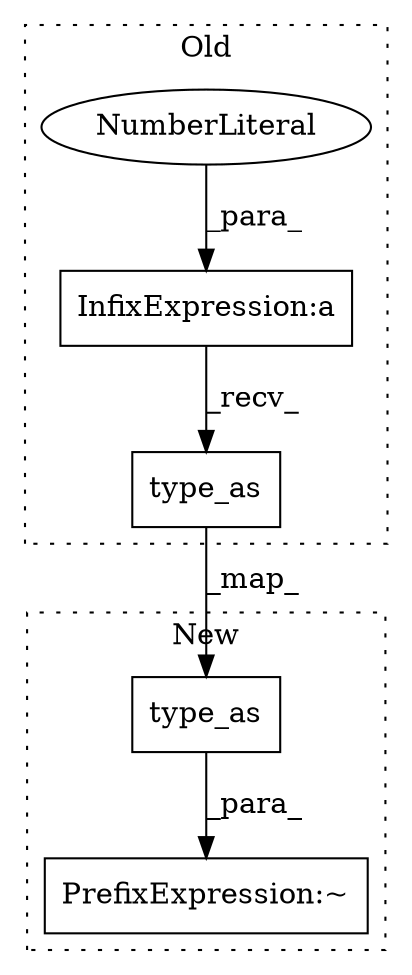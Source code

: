 digraph G {
subgraph cluster0 {
1 [label="type_as" a="32" s="7923,7942" l="8,1" shape="box"];
3 [label="InfixExpression:a" a="27" s="7832" l="3" shape="box"];
4 [label="NumberLiteral" a="34" s="7831" l="1" shape="ellipse"];
label = "Old";
style="dotted";
}
subgraph cluster1 {
2 [label="type_as" a="32" s="7921,7940" l="8,1" shape="box"];
5 [label="PrefixExpression:~" a="38" s="7833" l="1" shape="box"];
label = "New";
style="dotted";
}
1 -> 2 [label="_map_"];
2 -> 5 [label="_para_"];
3 -> 1 [label="_recv_"];
4 -> 3 [label="_para_"];
}